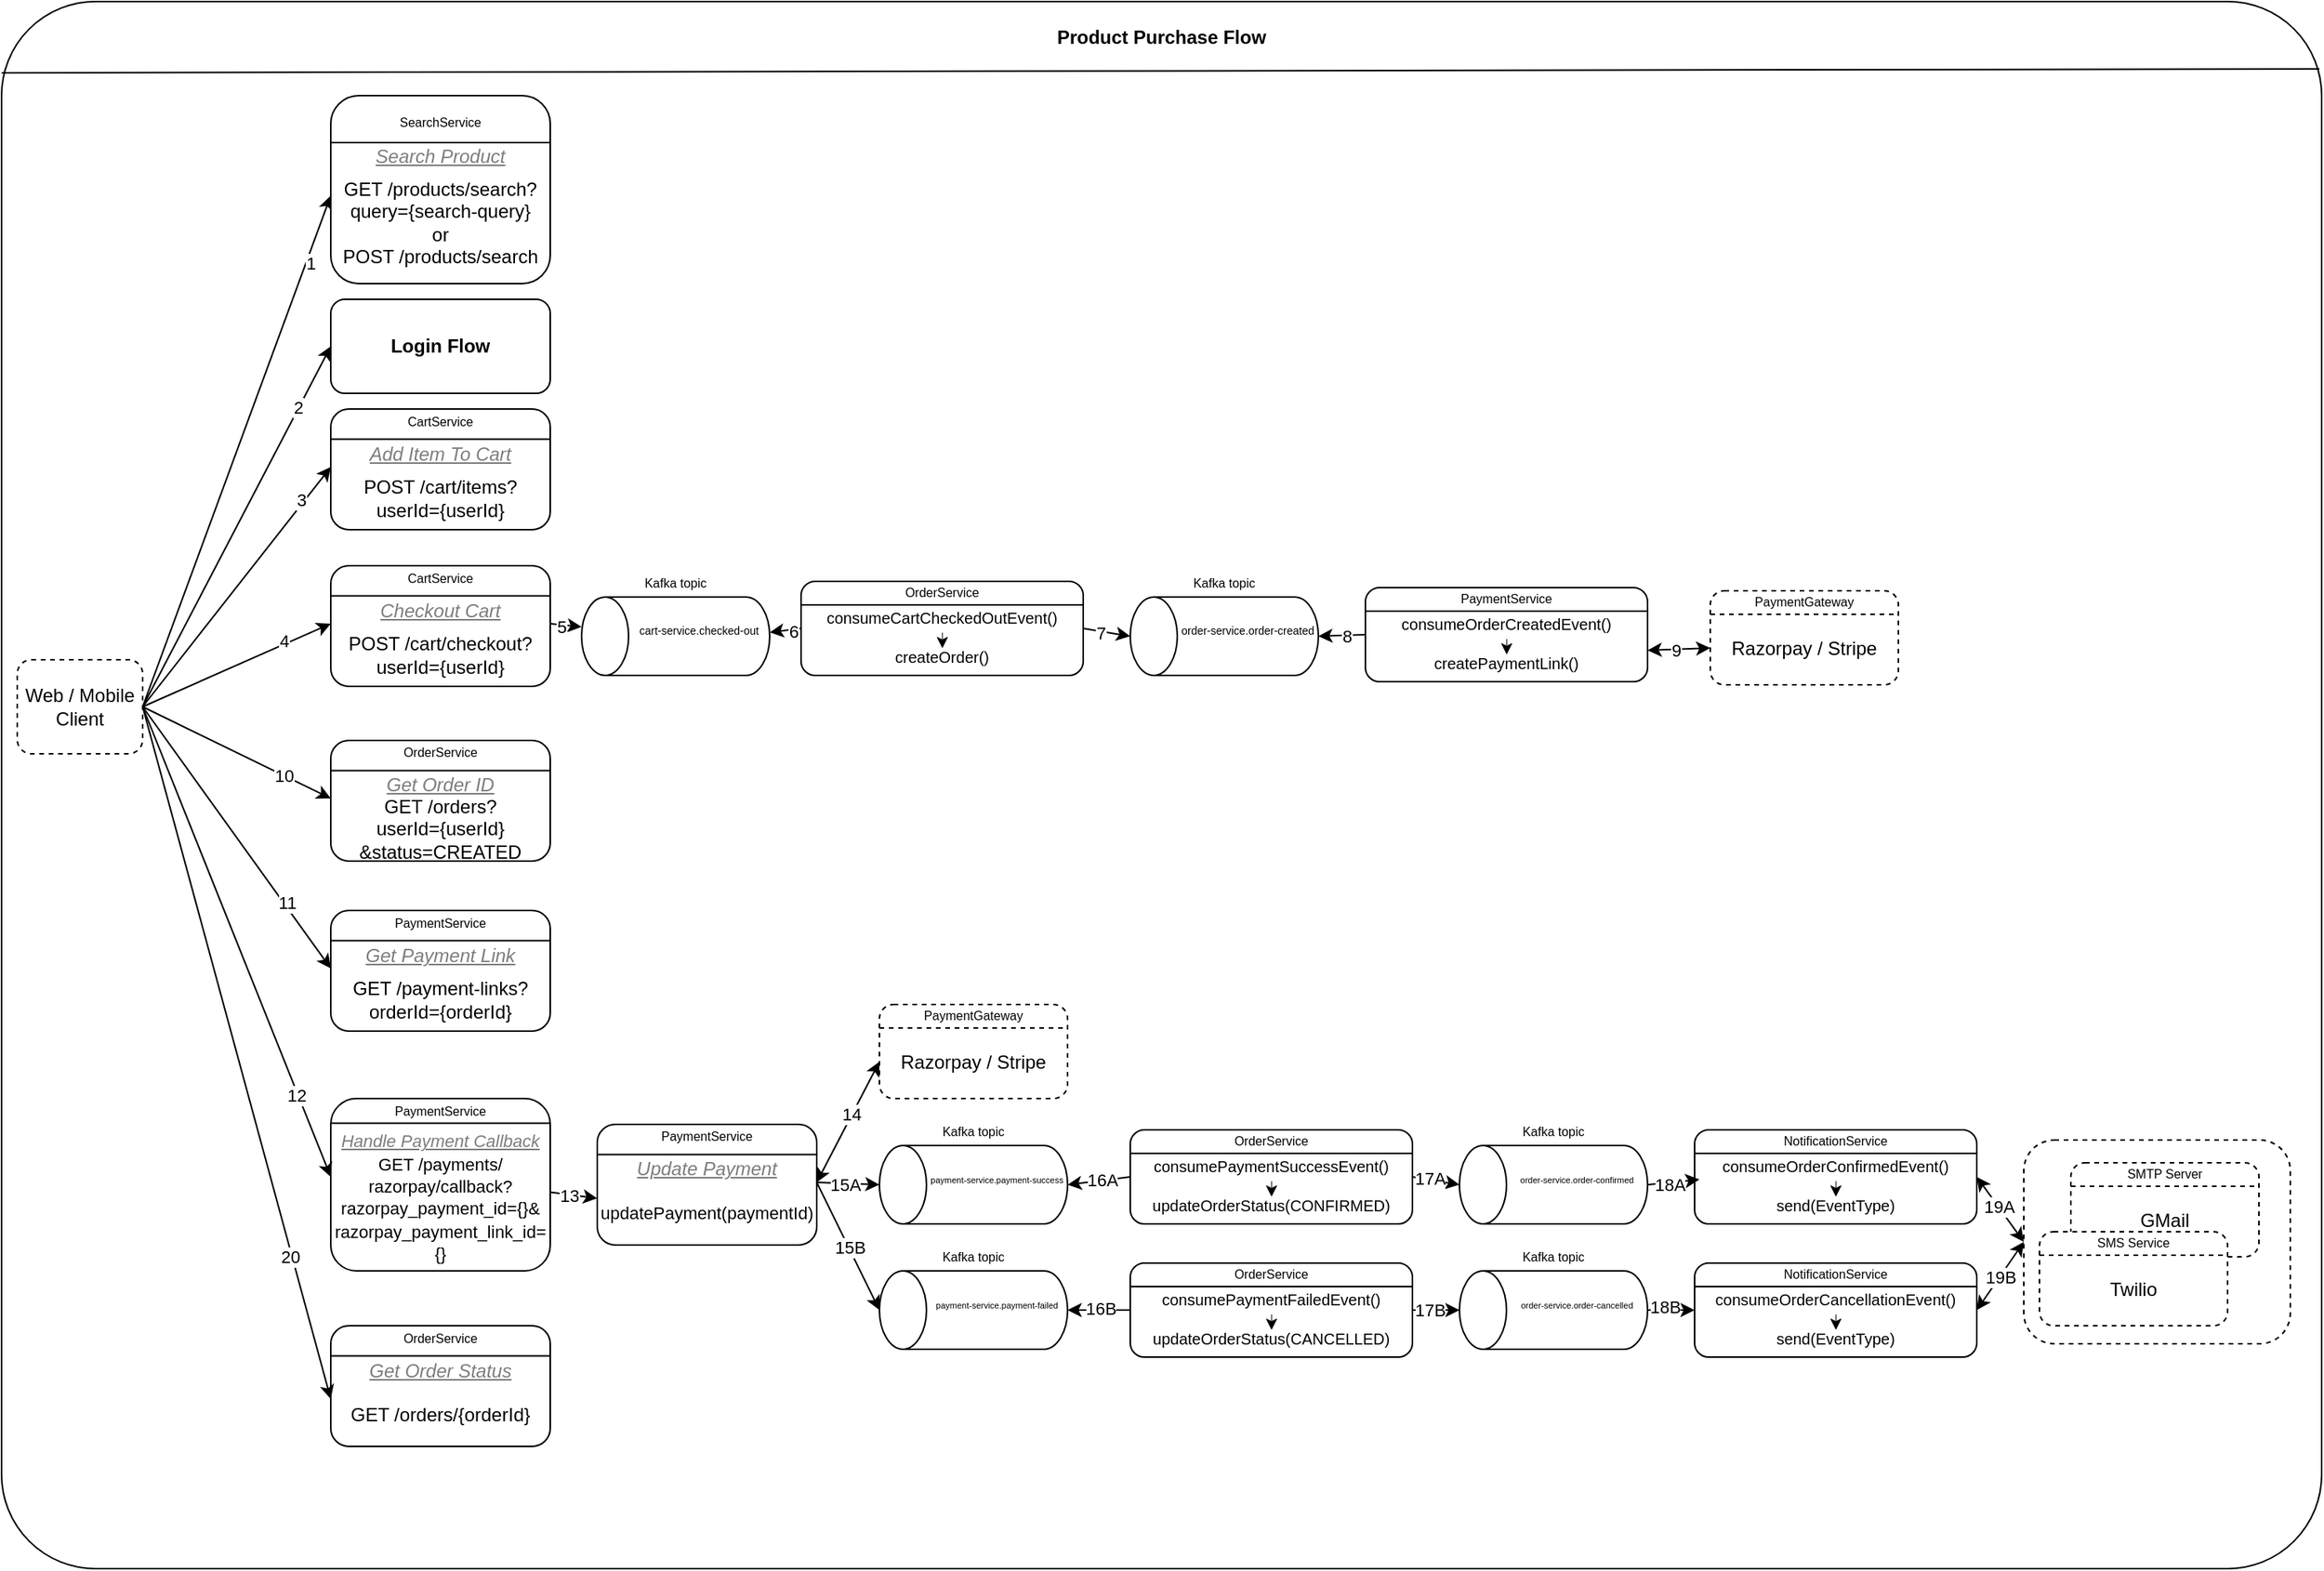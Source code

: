 <mxfile version="26.0.9">
  <diagram name="Page-1" id="LeogPjHDwshi4Pkynk18">
    <mxGraphModel dx="662" dy="423" grid="1" gridSize="10" guides="1" tooltips="1" connect="1" arrows="1" fold="1" page="1" pageScale="1" pageWidth="900" pageHeight="550" math="0" shadow="0" adaptiveColors="none">
      <root>
        <mxCell id="0" />
        <mxCell id="1" parent="0" />
        <mxCell id="9fICdvMbR_PQ-dEadTny-182" value="" style="group;movable=0;resizable=0;rotatable=0;deletable=0;editable=0;locked=1;connectable=0;" parent="1" vertex="1" connectable="0">
          <mxGeometry x="40" y="40" width="1480" height="1000" as="geometry" />
        </mxCell>
        <mxCell id="9fICdvMbR_PQ-dEadTny-3" value="" style="rounded=1;whiteSpace=wrap;html=1;container=0;arcSize=6;movable=1;resizable=1;rotatable=1;deletable=1;editable=1;locked=0;connectable=1;" parent="9fICdvMbR_PQ-dEadTny-182" vertex="1">
          <mxGeometry width="1480.0" height="1000" as="geometry" />
        </mxCell>
        <mxCell id="9fICdvMbR_PQ-dEadTny-4" value="" style="endArrow=none;html=1;rounded=0;exitX=0;exitY=0.25;exitDx=0;exitDy=0;entryX=0.999;entryY=0.043;entryDx=0;entryDy=0;entryPerimeter=0;" parent="9fICdvMbR_PQ-dEadTny-182" target="9fICdvMbR_PQ-dEadTny-3" edge="1">
          <mxGeometry width="50" height="50" relative="1" as="geometry">
            <mxPoint y="45.455" as="sourcePoint" />
            <mxPoint x="822.222" y="45.455" as="targetPoint" />
          </mxGeometry>
        </mxCell>
        <mxCell id="9fICdvMbR_PQ-dEadTny-5" value="&lt;b&gt;&lt;font style=&quot;font-size: 12px;&quot;&gt;Product Purchase Flow&lt;/font&gt;&lt;/b&gt;" style="text;html=1;align=center;verticalAlign=middle;whiteSpace=wrap;rounded=0;fontSize=8;container=0;" parent="9fICdvMbR_PQ-dEadTny-182" vertex="1">
          <mxGeometry y="5.682" width="1480.0" height="34.091" as="geometry" />
        </mxCell>
        <mxCell id="9fICdvMbR_PQ-dEadTny-11" value="Web / Mobile Client" style="rounded=1;whiteSpace=wrap;html=1;dashed=1;container=0;" parent="1" vertex="1">
          <mxGeometry x="50" y="460" width="80" height="60" as="geometry" />
        </mxCell>
        <mxCell id="9fICdvMbR_PQ-dEadTny-41" value="" style="endArrow=classic;html=1;rounded=0;exitX=1;exitY=0.5;exitDx=0;exitDy=0;entryX=0;entryY=0.25;entryDx=0;entryDy=0;" parent="1" source="9fICdvMbR_PQ-dEadTny-11" target="F0eAt9E_PcnFtQLU6JHx-11" edge="1">
          <mxGeometry width="50" height="50" relative="1" as="geometry">
            <mxPoint x="120" y="304" as="sourcePoint" />
            <mxPoint x="250" y="130" as="targetPoint" />
          </mxGeometry>
        </mxCell>
        <mxCell id="F0eAt9E_PcnFtQLU6JHx-17" value="1" style="edgeLabel;html=1;align=center;verticalAlign=middle;resizable=0;points=[];" parent="9fICdvMbR_PQ-dEadTny-41" vertex="1" connectable="0">
          <mxGeometry x="0.743" y="-2" relative="1" as="geometry">
            <mxPoint as="offset" />
          </mxGeometry>
        </mxCell>
        <mxCell id="9fICdvMbR_PQ-dEadTny-44" value="" style="endArrow=classic;startArrow=classic;html=1;rounded=0;exitX=1;exitY=0;exitDx=0;exitDy=0;entryX=0;entryY=0.5;entryDx=0;entryDy=0;" parent="1" source="9fICdvMbR_PQ-dEadTny-87" target="9fICdvMbR_PQ-dEadTny-95" edge="1">
          <mxGeometry width="50" height="50" relative="1" as="geometry">
            <mxPoint x="1090" y="439.5" as="sourcePoint" />
            <mxPoint x="1130" y="419.0" as="targetPoint" />
          </mxGeometry>
        </mxCell>
        <mxCell id="9fICdvMbR_PQ-dEadTny-216" value="9" style="edgeLabel;html=1;align=center;verticalAlign=middle;resizable=0;points=[];" parent="9fICdvMbR_PQ-dEadTny-44" vertex="1" connectable="0">
          <mxGeometry x="-0.118" relative="1" as="geometry">
            <mxPoint as="offset" />
          </mxGeometry>
        </mxCell>
        <mxCell id="9fICdvMbR_PQ-dEadTny-51" value="" style="rounded=1;whiteSpace=wrap;html=1;container=0;" parent="1" vertex="1">
          <mxGeometry x="250" y="300" width="140" height="77" as="geometry" />
        </mxCell>
        <mxCell id="9fICdvMbR_PQ-dEadTny-52" value="" style="endArrow=none;html=1;rounded=0;exitX=0;exitY=0.25;exitDx=0;exitDy=0;entryX=1;entryY=0.25;entryDx=0;entryDy=0;" parent="1" source="9fICdvMbR_PQ-dEadTny-51" target="9fICdvMbR_PQ-dEadTny-51" edge="1">
          <mxGeometry width="50" height="50" relative="1" as="geometry">
            <mxPoint x="260.0" y="319.78" as="sourcePoint" />
            <mxPoint x="310.24" y="280" as="targetPoint" />
          </mxGeometry>
        </mxCell>
        <mxCell id="9fICdvMbR_PQ-dEadTny-53" value="CartService" style="text;html=1;align=center;verticalAlign=middle;whiteSpace=wrap;rounded=0;fontSize=8;container=0;" parent="1" vertex="1">
          <mxGeometry x="250" y="301" width="140" height="13" as="geometry" />
        </mxCell>
        <mxCell id="9fICdvMbR_PQ-dEadTny-54" value="POST /cart/items?userId={userId}" style="text;html=1;align=center;verticalAlign=middle;whiteSpace=wrap;rounded=0;container=0;" parent="1" vertex="1">
          <mxGeometry x="250" y="337" width="140" height="39" as="geometry" />
        </mxCell>
        <mxCell id="9fICdvMbR_PQ-dEadTny-55" value="&lt;i&gt;&lt;u&gt;Add Item To Cart&lt;/u&gt;&lt;/i&gt;" style="text;html=1;align=center;verticalAlign=middle;whiteSpace=wrap;rounded=0;fillColor=none;gradientColor=none;dashed=1;fontColor=#7D7D7D;container=0;" parent="1" vertex="1">
          <mxGeometry x="250" y="320" width="140" height="17" as="geometry" />
        </mxCell>
        <mxCell id="9fICdvMbR_PQ-dEadTny-63" value="" style="rounded=1;whiteSpace=wrap;html=1;container=0;" parent="1" vertex="1">
          <mxGeometry x="250" y="400" width="140" height="77" as="geometry" />
        </mxCell>
        <mxCell id="9fICdvMbR_PQ-dEadTny-64" value="" style="endArrow=none;html=1;rounded=0;exitX=0;exitY=0.25;exitDx=0;exitDy=0;entryX=1;entryY=0.25;entryDx=0;entryDy=0;" parent="1" source="9fICdvMbR_PQ-dEadTny-63" target="9fICdvMbR_PQ-dEadTny-63" edge="1">
          <mxGeometry width="50" height="50" relative="1" as="geometry">
            <mxPoint x="260.0" y="419.78" as="sourcePoint" />
            <mxPoint x="310.24" y="380" as="targetPoint" />
          </mxGeometry>
        </mxCell>
        <mxCell id="9fICdvMbR_PQ-dEadTny-65" value="CartService" style="text;html=1;align=center;verticalAlign=middle;whiteSpace=wrap;rounded=0;fontSize=8;container=0;" parent="1" vertex="1">
          <mxGeometry x="250" y="401" width="140" height="13" as="geometry" />
        </mxCell>
        <mxCell id="9fICdvMbR_PQ-dEadTny-66" value="POST /cart/checkout?userId={userId}" style="text;html=1;align=center;verticalAlign=middle;whiteSpace=wrap;rounded=0;container=0;" parent="1" vertex="1">
          <mxGeometry x="250" y="437" width="140" height="39" as="geometry" />
        </mxCell>
        <mxCell id="9fICdvMbR_PQ-dEadTny-67" value="&lt;i&gt;&lt;u&gt;Checkout Cart&lt;/u&gt;&lt;/i&gt;" style="text;html=1;align=center;verticalAlign=middle;whiteSpace=wrap;rounded=0;fillColor=none;gradientColor=none;dashed=1;fontColor=#7D7D7D;container=0;" parent="1" vertex="1">
          <mxGeometry x="250" y="420" width="140" height="17" as="geometry" />
        </mxCell>
        <mxCell id="9fICdvMbR_PQ-dEadTny-68" value="" style="group" parent="1" vertex="1" connectable="0">
          <mxGeometry x="410.0" y="400" width="120" height="70" as="geometry" />
        </mxCell>
        <mxCell id="9fICdvMbR_PQ-dEadTny-69" value="" style="shape=cylinder3;whiteSpace=wrap;html=1;boundedLbl=1;backgroundOutline=1;size=15;direction=north;" parent="9fICdvMbR_PQ-dEadTny-68" vertex="1">
          <mxGeometry y="20" width="120" height="50" as="geometry" />
        </mxCell>
        <mxCell id="9fICdvMbR_PQ-dEadTny-70" value="&lt;font style=&quot;font-size: 8px;&quot;&gt;Kafka topic&lt;/font&gt;" style="text;html=1;align=center;verticalAlign=middle;whiteSpace=wrap;rounded=0;" parent="9fICdvMbR_PQ-dEadTny-68" vertex="1">
          <mxGeometry width="120" height="20" as="geometry" />
        </mxCell>
        <mxCell id="9fICdvMbR_PQ-dEadTny-71" value="&lt;font style=&quot;font-size: 7px;&quot;&gt;cart-service.checked-out&lt;/font&gt;" style="text;html=1;align=center;verticalAlign=middle;whiteSpace=wrap;rounded=0;" parent="9fICdvMbR_PQ-dEadTny-68" vertex="1">
          <mxGeometry x="30" y="35" width="90" height="10" as="geometry" />
        </mxCell>
        <mxCell id="9fICdvMbR_PQ-dEadTny-72" value="" style="rounded=1;whiteSpace=wrap;html=1;container=0;" parent="1" vertex="1">
          <mxGeometry x="550" y="410" width="180" height="60" as="geometry" />
        </mxCell>
        <mxCell id="9fICdvMbR_PQ-dEadTny-73" value="" style="endArrow=none;html=1;rounded=0;exitX=0;exitY=0.25;exitDx=0;exitDy=0;entryX=1;entryY=0.25;entryDx=0;entryDy=0;" parent="1" source="9fICdvMbR_PQ-dEadTny-72" target="9fICdvMbR_PQ-dEadTny-72" edge="1">
          <mxGeometry width="50" height="50" relative="1" as="geometry">
            <mxPoint x="565.0" y="429.78" as="sourcePoint" />
            <mxPoint x="640.36" y="390" as="targetPoint" />
          </mxGeometry>
        </mxCell>
        <mxCell id="9fICdvMbR_PQ-dEadTny-74" value="OrderService" style="text;html=1;align=center;verticalAlign=middle;whiteSpace=wrap;rounded=0;fontSize=8;container=0;" parent="1" vertex="1">
          <mxGeometry x="550" y="410" width="180" height="13" as="geometry" />
        </mxCell>
        <mxCell id="9fICdvMbR_PQ-dEadTny-75" value="consumeCartCheckedOutEvent()" style="text;html=1;align=center;verticalAlign=middle;whiteSpace=wrap;rounded=0;container=0;fontSize=10;" parent="1" vertex="1">
          <mxGeometry x="550" y="425" width="180" height="15" as="geometry" />
        </mxCell>
        <mxCell id="9fICdvMbR_PQ-dEadTny-76" style="edgeStyle=orthogonalEdgeStyle;orthogonalLoop=1;jettySize=auto;html=1;exitX=0.5;exitY=1;exitDx=0;exitDy=0;rounded=1;curved=0;strokeWidth=0.5;shadow=0;flowAnimation=0;" parent="1" edge="1">
          <mxGeometry relative="1" as="geometry">
            <mxPoint x="639.89" y="442.5" as="sourcePoint" />
            <mxPoint x="639.89" y="452.5" as="targetPoint" />
          </mxGeometry>
        </mxCell>
        <mxCell id="9fICdvMbR_PQ-dEadTny-77" value="createOrder()" style="text;html=1;align=center;verticalAlign=middle;whiteSpace=wrap;rounded=0;container=0;fontSize=10;" parent="1" vertex="1">
          <mxGeometry x="550" y="450" width="180" height="15" as="geometry" />
        </mxCell>
        <mxCell id="9fICdvMbR_PQ-dEadTny-78" value="" style="group" parent="1" vertex="1" connectable="0">
          <mxGeometry x="760.0" y="400" width="120" height="70" as="geometry" />
        </mxCell>
        <mxCell id="9fICdvMbR_PQ-dEadTny-79" value="" style="shape=cylinder3;whiteSpace=wrap;html=1;boundedLbl=1;backgroundOutline=1;size=15;direction=north;" parent="9fICdvMbR_PQ-dEadTny-78" vertex="1">
          <mxGeometry y="20" width="120" height="50" as="geometry" />
        </mxCell>
        <mxCell id="9fICdvMbR_PQ-dEadTny-80" value="&lt;font style=&quot;font-size: 8px;&quot;&gt;Kafka topic&lt;/font&gt;" style="text;html=1;align=center;verticalAlign=middle;whiteSpace=wrap;rounded=0;" parent="9fICdvMbR_PQ-dEadTny-78" vertex="1">
          <mxGeometry width="120" height="20" as="geometry" />
        </mxCell>
        <mxCell id="9fICdvMbR_PQ-dEadTny-81" value="&lt;font style=&quot;font-size: 7px;&quot;&gt;order-service.order-created&lt;/font&gt;" style="text;html=1;align=center;verticalAlign=middle;whiteSpace=wrap;rounded=0;" parent="9fICdvMbR_PQ-dEadTny-78" vertex="1">
          <mxGeometry x="30" y="35" width="90" height="10" as="geometry" />
        </mxCell>
        <mxCell id="9fICdvMbR_PQ-dEadTny-82" value="" style="rounded=1;whiteSpace=wrap;html=1;container=0;" parent="1" vertex="1">
          <mxGeometry x="910" y="414" width="180" height="60" as="geometry" />
        </mxCell>
        <mxCell id="9fICdvMbR_PQ-dEadTny-83" value="" style="endArrow=none;html=1;rounded=0;exitX=0;exitY=0.25;exitDx=0;exitDy=0;entryX=1;entryY=0.25;entryDx=0;entryDy=0;" parent="1" source="9fICdvMbR_PQ-dEadTny-82" target="9fICdvMbR_PQ-dEadTny-82" edge="1">
          <mxGeometry width="50" height="50" relative="1" as="geometry">
            <mxPoint x="925.0" y="433.78" as="sourcePoint" />
            <mxPoint x="1000.36" y="394" as="targetPoint" />
          </mxGeometry>
        </mxCell>
        <mxCell id="9fICdvMbR_PQ-dEadTny-84" value="PaymentService" style="text;html=1;align=center;verticalAlign=middle;whiteSpace=wrap;rounded=0;fontSize=8;container=0;" parent="1" vertex="1">
          <mxGeometry x="910" y="414" width="180" height="13" as="geometry" />
        </mxCell>
        <mxCell id="9fICdvMbR_PQ-dEadTny-85" value="consumeOrderCreatedEvent()" style="text;html=1;align=center;verticalAlign=middle;whiteSpace=wrap;rounded=0;container=0;fontSize=10;" parent="1" vertex="1">
          <mxGeometry x="910" y="429" width="180" height="15" as="geometry" />
        </mxCell>
        <mxCell id="9fICdvMbR_PQ-dEadTny-86" style="edgeStyle=orthogonalEdgeStyle;orthogonalLoop=1;jettySize=auto;html=1;exitX=0.5;exitY=1;exitDx=0;exitDy=0;rounded=1;curved=0;strokeWidth=0.5;shadow=0;flowAnimation=0;" parent="1" edge="1">
          <mxGeometry relative="1" as="geometry">
            <mxPoint x="999.89" y="446.5" as="sourcePoint" />
            <mxPoint x="999.89" y="456.5" as="targetPoint" />
          </mxGeometry>
        </mxCell>
        <mxCell id="9fICdvMbR_PQ-dEadTny-87" value="createPaymentLink()" style="text;html=1;align=center;verticalAlign=middle;whiteSpace=wrap;rounded=0;container=0;fontSize=10;" parent="1" vertex="1">
          <mxGeometry x="910" y="454" width="180" height="15" as="geometry" />
        </mxCell>
        <mxCell id="9fICdvMbR_PQ-dEadTny-92" value="" style="rounded=1;whiteSpace=wrap;html=1;dashed=1;container=0;" parent="1" vertex="1">
          <mxGeometry x="1130" y="416" width="120" height="60" as="geometry" />
        </mxCell>
        <mxCell id="9fICdvMbR_PQ-dEadTny-93" value="" style="endArrow=none;html=1;rounded=0;exitX=0;exitY=0.25;exitDx=0;exitDy=0;entryX=1;entryY=0.25;entryDx=0;entryDy=0;dashed=1;" parent="1" source="9fICdvMbR_PQ-dEadTny-92" target="9fICdvMbR_PQ-dEadTny-92" edge="1">
          <mxGeometry width="50" height="50" relative="1" as="geometry">
            <mxPoint x="1140" y="435.78" as="sourcePoint" />
            <mxPoint x="1190.24" y="396" as="targetPoint" />
          </mxGeometry>
        </mxCell>
        <mxCell id="9fICdvMbR_PQ-dEadTny-94" value="PaymentGateway" style="text;html=1;align=center;verticalAlign=middle;whiteSpace=wrap;rounded=0;fontSize=8;container=0;" parent="1" vertex="1">
          <mxGeometry x="1130" y="416" width="120" height="13" as="geometry" />
        </mxCell>
        <mxCell id="9fICdvMbR_PQ-dEadTny-95" value="Razorpay / Stripe" style="text;html=1;align=center;verticalAlign=middle;whiteSpace=wrap;rounded=0;container=0;" parent="1" vertex="1">
          <mxGeometry x="1130" y="429" width="120" height="47" as="geometry" />
        </mxCell>
        <mxCell id="9fICdvMbR_PQ-dEadTny-100" value="" style="rounded=1;whiteSpace=wrap;html=1;container=0;" parent="1" vertex="1">
          <mxGeometry x="250" y="511.5" width="140" height="77" as="geometry" />
        </mxCell>
        <mxCell id="9fICdvMbR_PQ-dEadTny-101" value="" style="endArrow=none;html=1;rounded=0;exitX=0;exitY=0.25;exitDx=0;exitDy=0;entryX=1;entryY=0.25;entryDx=0;entryDy=0;" parent="1" source="9fICdvMbR_PQ-dEadTny-100" target="9fICdvMbR_PQ-dEadTny-100" edge="1">
          <mxGeometry width="50" height="50" relative="1" as="geometry">
            <mxPoint x="260.0" y="531.28" as="sourcePoint" />
            <mxPoint x="310.24" y="491.5" as="targetPoint" />
          </mxGeometry>
        </mxCell>
        <mxCell id="9fICdvMbR_PQ-dEadTny-102" value="OrderService" style="text;html=1;align=center;verticalAlign=middle;whiteSpace=wrap;rounded=0;fontSize=8;container=0;" parent="1" vertex="1">
          <mxGeometry x="250" y="512.5" width="140" height="13" as="geometry" />
        </mxCell>
        <mxCell id="9fICdvMbR_PQ-dEadTny-103" value="&lt;font&gt;GET /orders?&lt;/font&gt;&lt;div&gt;&lt;font&gt;userId={userId}&lt;/font&gt;&lt;/div&gt;&lt;div&gt;&lt;font&gt;&amp;amp;status=CREATED&lt;/font&gt;&lt;/div&gt;" style="text;html=1;align=center;verticalAlign=middle;whiteSpace=wrap;rounded=0;container=0;" parent="1" vertex="1">
          <mxGeometry x="250" y="548.5" width="140" height="39" as="geometry" />
        </mxCell>
        <mxCell id="9fICdvMbR_PQ-dEadTny-104" value="&lt;i&gt;&lt;u&gt;Get Order ID&lt;/u&gt;&lt;/i&gt;" style="text;html=1;align=center;verticalAlign=middle;whiteSpace=wrap;rounded=0;fillColor=none;gradientColor=none;dashed=1;fontColor=#7D7D7D;container=0;" parent="1" vertex="1">
          <mxGeometry x="250" y="531.5" width="140" height="17" as="geometry" />
        </mxCell>
        <mxCell id="9fICdvMbR_PQ-dEadTny-105" value="" style="rounded=1;whiteSpace=wrap;html=1;container=0;" parent="1" vertex="1">
          <mxGeometry x="250" y="620" width="140" height="77" as="geometry" />
        </mxCell>
        <mxCell id="9fICdvMbR_PQ-dEadTny-106" value="" style="endArrow=none;html=1;rounded=0;exitX=0;exitY=0.25;exitDx=0;exitDy=0;entryX=1;entryY=0.25;entryDx=0;entryDy=0;" parent="1" source="9fICdvMbR_PQ-dEadTny-105" target="9fICdvMbR_PQ-dEadTny-105" edge="1">
          <mxGeometry width="50" height="50" relative="1" as="geometry">
            <mxPoint x="260.0" y="639.78" as="sourcePoint" />
            <mxPoint x="310.24" y="600" as="targetPoint" />
          </mxGeometry>
        </mxCell>
        <mxCell id="9fICdvMbR_PQ-dEadTny-107" value="PaymentService" style="text;html=1;align=center;verticalAlign=middle;whiteSpace=wrap;rounded=0;fontSize=8;container=0;" parent="1" vertex="1">
          <mxGeometry x="250" y="621" width="140" height="13" as="geometry" />
        </mxCell>
        <mxCell id="9fICdvMbR_PQ-dEadTny-108" value="&lt;font&gt;GET /payment-links?&lt;/font&gt;&lt;div&gt;&lt;font&gt;orderId={orderId}&lt;/font&gt;&lt;/div&gt;" style="text;html=1;align=center;verticalAlign=middle;whiteSpace=wrap;rounded=0;container=0;" parent="1" vertex="1">
          <mxGeometry x="250" y="657" width="140" height="39" as="geometry" />
        </mxCell>
        <mxCell id="9fICdvMbR_PQ-dEadTny-109" value="&lt;i&gt;&lt;u&gt;Get Payment Link&lt;/u&gt;&lt;/i&gt;" style="text;html=1;align=center;verticalAlign=middle;whiteSpace=wrap;rounded=0;fillColor=none;gradientColor=none;dashed=1;fontColor=#7D7D7D;container=0;" parent="1" vertex="1">
          <mxGeometry x="250" y="640" width="140" height="17" as="geometry" />
        </mxCell>
        <mxCell id="9fICdvMbR_PQ-dEadTny-116" value="" style="group" parent="1" vertex="1" connectable="0">
          <mxGeometry x="250" y="740" width="140" height="110" as="geometry" />
        </mxCell>
        <mxCell id="9fICdvMbR_PQ-dEadTny-110" value="" style="rounded=1;whiteSpace=wrap;html=1;container=0;" parent="9fICdvMbR_PQ-dEadTny-116" vertex="1">
          <mxGeometry width="140.0" height="110" as="geometry" />
        </mxCell>
        <mxCell id="9fICdvMbR_PQ-dEadTny-111" value="" style="endArrow=none;html=1;rounded=0;exitX=0;exitY=0.25;exitDx=0;exitDy=0;entryX=1;entryY=0.25;entryDx=0;entryDy=0;" parent="9fICdvMbR_PQ-dEadTny-116" edge="1">
          <mxGeometry width="50" height="50" relative="1" as="geometry">
            <mxPoint y="15.714" as="sourcePoint" />
            <mxPoint x="140" y="15.714" as="targetPoint" />
          </mxGeometry>
        </mxCell>
        <mxCell id="9fICdvMbR_PQ-dEadTny-112" value="PaymentService" style="text;html=1;align=center;verticalAlign=middle;whiteSpace=wrap;rounded=0;fontSize=8;container=0;" parent="9fICdvMbR_PQ-dEadTny-116" vertex="1">
          <mxGeometry y="2.786" width="140.0" height="10.214" as="geometry" />
        </mxCell>
        <mxCell id="9fICdvMbR_PQ-dEadTny-114" value="&lt;i&gt;&lt;u&gt;&lt;font style=&quot;font-size: 11px;&quot;&gt;Handle Payment Callback&lt;/font&gt;&lt;/u&gt;&lt;/i&gt;" style="text;html=1;align=center;verticalAlign=middle;whiteSpace=wrap;rounded=0;fillColor=none;gradientColor=none;dashed=1;fontColor=#7D7D7D;container=0;" parent="9fICdvMbR_PQ-dEadTny-116" vertex="1">
          <mxGeometry y="20.004" width="140.0" height="13.357" as="geometry" />
        </mxCell>
        <mxCell id="9fICdvMbR_PQ-dEadTny-113" value="&lt;font style=&quot;font-size: 11px;&quot;&gt;GET /payments/&lt;/font&gt;&lt;div&gt;&lt;font style=&quot;font-size: 11px;&quot;&gt;razorpay/callback?&lt;/font&gt;&lt;div&gt;&lt;font style=&quot;font-size: 11px;&quot;&gt;razorpay_payment_id={}&amp;amp;&lt;/font&gt;&lt;/div&gt;&lt;div&gt;&lt;font style=&quot;font-size: 11px;&quot;&gt;razorpay_payment_link_id={}&lt;/font&gt;&lt;/div&gt;&lt;/div&gt;" style="text;html=1;align=center;verticalAlign=middle;whiteSpace=wrap;rounded=0;container=0;" parent="9fICdvMbR_PQ-dEadTny-116" vertex="1">
          <mxGeometry y="50" width="140" height="39" as="geometry" />
        </mxCell>
        <mxCell id="9fICdvMbR_PQ-dEadTny-117" value="" style="rounded=1;whiteSpace=wrap;html=1;container=0;" parent="1" vertex="1">
          <mxGeometry x="420" y="756.5" width="140" height="77" as="geometry" />
        </mxCell>
        <mxCell id="9fICdvMbR_PQ-dEadTny-118" value="" style="endArrow=none;html=1;rounded=0;exitX=0;exitY=0.25;exitDx=0;exitDy=0;entryX=1;entryY=0.25;entryDx=0;entryDy=0;" parent="1" source="9fICdvMbR_PQ-dEadTny-117" target="9fICdvMbR_PQ-dEadTny-117" edge="1">
          <mxGeometry width="50" height="50" relative="1" as="geometry">
            <mxPoint x="430.0" y="776.28" as="sourcePoint" />
            <mxPoint x="480.24" y="736.5" as="targetPoint" />
          </mxGeometry>
        </mxCell>
        <mxCell id="9fICdvMbR_PQ-dEadTny-119" value="PaymentService" style="text;html=1;align=center;verticalAlign=middle;whiteSpace=wrap;rounded=0;fontSize=8;container=0;" parent="1" vertex="1">
          <mxGeometry x="420" y="757.5" width="140" height="13" as="geometry" />
        </mxCell>
        <mxCell id="9fICdvMbR_PQ-dEadTny-120" value="&lt;font style=&quot;font-size: 11px;&quot;&gt;updatePayment(paymentId)&lt;/font&gt;" style="text;html=1;align=center;verticalAlign=middle;whiteSpace=wrap;rounded=0;container=0;" parent="1" vertex="1">
          <mxGeometry x="420" y="793.5" width="140" height="39" as="geometry" />
        </mxCell>
        <mxCell id="9fICdvMbR_PQ-dEadTny-121" value="&lt;i&gt;&lt;u&gt;Update Payment&lt;/u&gt;&lt;/i&gt;" style="text;html=1;align=center;verticalAlign=middle;whiteSpace=wrap;rounded=0;fillColor=none;gradientColor=none;dashed=1;fontColor=#7D7D7D;container=0;" parent="1" vertex="1">
          <mxGeometry x="420" y="776.5" width="140" height="17" as="geometry" />
        </mxCell>
        <mxCell id="9fICdvMbR_PQ-dEadTny-122" value="" style="rounded=1;whiteSpace=wrap;html=1;dashed=1;container=0;" parent="1" vertex="1">
          <mxGeometry x="600" y="680" width="120" height="60" as="geometry" />
        </mxCell>
        <mxCell id="9fICdvMbR_PQ-dEadTny-123" value="" style="endArrow=none;html=1;rounded=0;exitX=0;exitY=0.25;exitDx=0;exitDy=0;entryX=1;entryY=0.25;entryDx=0;entryDy=0;dashed=1;" parent="1" source="9fICdvMbR_PQ-dEadTny-122" target="9fICdvMbR_PQ-dEadTny-122" edge="1">
          <mxGeometry width="50" height="50" relative="1" as="geometry">
            <mxPoint x="610" y="699.78" as="sourcePoint" />
            <mxPoint x="660.24" y="660" as="targetPoint" />
          </mxGeometry>
        </mxCell>
        <mxCell id="9fICdvMbR_PQ-dEadTny-124" value="PaymentGateway" style="text;html=1;align=center;verticalAlign=middle;whiteSpace=wrap;rounded=0;fontSize=8;container=0;" parent="1" vertex="1">
          <mxGeometry x="600" y="680" width="120" height="13" as="geometry" />
        </mxCell>
        <mxCell id="9fICdvMbR_PQ-dEadTny-125" value="Razorpay / Stripe" style="text;html=1;align=center;verticalAlign=middle;whiteSpace=wrap;rounded=0;container=0;" parent="1" vertex="1">
          <mxGeometry x="600" y="693" width="120" height="47" as="geometry" />
        </mxCell>
        <mxCell id="9fICdvMbR_PQ-dEadTny-130" value="" style="group" parent="1" vertex="1" connectable="0">
          <mxGeometry x="600.0" y="750" width="120" height="70" as="geometry" />
        </mxCell>
        <mxCell id="9fICdvMbR_PQ-dEadTny-131" value="" style="shape=cylinder3;whiteSpace=wrap;html=1;boundedLbl=1;backgroundOutline=1;size=15;direction=north;" parent="9fICdvMbR_PQ-dEadTny-130" vertex="1">
          <mxGeometry y="20" width="120" height="50" as="geometry" />
        </mxCell>
        <mxCell id="9fICdvMbR_PQ-dEadTny-132" value="&lt;font style=&quot;font-size: 8px;&quot;&gt;Kafka topic&lt;/font&gt;" style="text;html=1;align=center;verticalAlign=middle;whiteSpace=wrap;rounded=0;" parent="9fICdvMbR_PQ-dEadTny-130" vertex="1">
          <mxGeometry width="120" height="20" as="geometry" />
        </mxCell>
        <mxCell id="9fICdvMbR_PQ-dEadTny-133" value="&lt;font style=&quot;font-size: 5.5px;&quot;&gt;payment-service.payment-success&lt;/font&gt;" style="text;html=1;align=center;verticalAlign=middle;whiteSpace=wrap;rounded=0;" parent="9fICdvMbR_PQ-dEadTny-130" vertex="1">
          <mxGeometry x="30" y="35" width="90" height="10" as="geometry" />
        </mxCell>
        <mxCell id="9fICdvMbR_PQ-dEadTny-134" value="" style="group" parent="1" vertex="1" connectable="0">
          <mxGeometry x="600.0" y="830" width="120" height="70" as="geometry" />
        </mxCell>
        <mxCell id="9fICdvMbR_PQ-dEadTny-135" value="" style="shape=cylinder3;whiteSpace=wrap;html=1;boundedLbl=1;backgroundOutline=1;size=15;direction=north;" parent="9fICdvMbR_PQ-dEadTny-134" vertex="1">
          <mxGeometry y="20" width="120" height="50" as="geometry" />
        </mxCell>
        <mxCell id="9fICdvMbR_PQ-dEadTny-136" value="&lt;font style=&quot;font-size: 8px;&quot;&gt;Kafka topic&lt;/font&gt;" style="text;html=1;align=center;verticalAlign=middle;whiteSpace=wrap;rounded=0;" parent="9fICdvMbR_PQ-dEadTny-134" vertex="1">
          <mxGeometry width="120" height="20" as="geometry" />
        </mxCell>
        <mxCell id="9fICdvMbR_PQ-dEadTny-137" value="&lt;font style=&quot;font-size: 5.5px;&quot;&gt;payment-service.payment-failed&lt;/font&gt;" style="text;html=1;align=center;verticalAlign=middle;whiteSpace=wrap;rounded=0;" parent="9fICdvMbR_PQ-dEadTny-134" vertex="1">
          <mxGeometry x="30" y="35" width="90" height="10" as="geometry" />
        </mxCell>
        <mxCell id="9fICdvMbR_PQ-dEadTny-138" value="" style="rounded=1;whiteSpace=wrap;html=1;container=0;" parent="1" vertex="1">
          <mxGeometry x="760" y="760" width="180" height="60" as="geometry" />
        </mxCell>
        <mxCell id="9fICdvMbR_PQ-dEadTny-139" value="" style="endArrow=none;html=1;rounded=0;exitX=0;exitY=0.25;exitDx=0;exitDy=0;entryX=1;entryY=0.25;entryDx=0;entryDy=0;" parent="1" source="9fICdvMbR_PQ-dEadTny-138" target="9fICdvMbR_PQ-dEadTny-138" edge="1">
          <mxGeometry width="50" height="50" relative="1" as="geometry">
            <mxPoint x="775.0" y="779.78" as="sourcePoint" />
            <mxPoint x="850.36" y="740" as="targetPoint" />
          </mxGeometry>
        </mxCell>
        <mxCell id="9fICdvMbR_PQ-dEadTny-140" value="OrderService" style="text;html=1;align=center;verticalAlign=middle;whiteSpace=wrap;rounded=0;fontSize=8;container=0;" parent="1" vertex="1">
          <mxGeometry x="760" y="760" width="180" height="13" as="geometry" />
        </mxCell>
        <mxCell id="9fICdvMbR_PQ-dEadTny-141" value="consumePaymentSuccessEvent()" style="text;html=1;align=center;verticalAlign=middle;whiteSpace=wrap;rounded=0;container=0;fontSize=10;" parent="1" vertex="1">
          <mxGeometry x="760" y="775" width="180" height="15" as="geometry" />
        </mxCell>
        <mxCell id="9fICdvMbR_PQ-dEadTny-142" style="edgeStyle=orthogonalEdgeStyle;orthogonalLoop=1;jettySize=auto;html=1;exitX=0.5;exitY=1;exitDx=0;exitDy=0;rounded=1;curved=0;strokeWidth=0.5;shadow=0;flowAnimation=0;" parent="1" edge="1">
          <mxGeometry relative="1" as="geometry">
            <mxPoint x="849.89" y="792.5" as="sourcePoint" />
            <mxPoint x="849.89" y="802.5" as="targetPoint" />
          </mxGeometry>
        </mxCell>
        <mxCell id="9fICdvMbR_PQ-dEadTny-143" value="updateOrderStatus(CONFIRMED)" style="text;html=1;align=center;verticalAlign=middle;whiteSpace=wrap;rounded=0;container=0;fontSize=10;" parent="1" vertex="1">
          <mxGeometry x="760" y="800" width="180" height="15" as="geometry" />
        </mxCell>
        <mxCell id="9fICdvMbR_PQ-dEadTny-144" value="" style="rounded=1;whiteSpace=wrap;html=1;container=0;" parent="1" vertex="1">
          <mxGeometry x="760" y="845" width="180" height="60" as="geometry" />
        </mxCell>
        <mxCell id="9fICdvMbR_PQ-dEadTny-145" value="" style="endArrow=none;html=1;rounded=0;exitX=0;exitY=0.25;exitDx=0;exitDy=0;entryX=1;entryY=0.25;entryDx=0;entryDy=0;" parent="1" source="9fICdvMbR_PQ-dEadTny-144" target="9fICdvMbR_PQ-dEadTny-144" edge="1">
          <mxGeometry width="50" height="50" relative="1" as="geometry">
            <mxPoint x="775.0" y="864.78" as="sourcePoint" />
            <mxPoint x="850.36" y="825" as="targetPoint" />
          </mxGeometry>
        </mxCell>
        <mxCell id="9fICdvMbR_PQ-dEadTny-146" value="OrderService" style="text;html=1;align=center;verticalAlign=middle;whiteSpace=wrap;rounded=0;fontSize=8;container=0;" parent="1" vertex="1">
          <mxGeometry x="760" y="845" width="180" height="13" as="geometry" />
        </mxCell>
        <mxCell id="9fICdvMbR_PQ-dEadTny-147" value="consumePaymentFailedEvent()" style="text;html=1;align=center;verticalAlign=middle;whiteSpace=wrap;rounded=0;container=0;fontSize=10;" parent="1" vertex="1">
          <mxGeometry x="760" y="860" width="180" height="15" as="geometry" />
        </mxCell>
        <mxCell id="9fICdvMbR_PQ-dEadTny-148" style="edgeStyle=orthogonalEdgeStyle;orthogonalLoop=1;jettySize=auto;html=1;exitX=0.5;exitY=1;exitDx=0;exitDy=0;rounded=1;curved=0;strokeWidth=0.5;shadow=0;flowAnimation=0;" parent="1" edge="1">
          <mxGeometry relative="1" as="geometry">
            <mxPoint x="849.89" y="877.5" as="sourcePoint" />
            <mxPoint x="849.89" y="887.5" as="targetPoint" />
          </mxGeometry>
        </mxCell>
        <mxCell id="9fICdvMbR_PQ-dEadTny-149" value="updateOrderStatus(CANCELLED)" style="text;html=1;align=center;verticalAlign=middle;whiteSpace=wrap;rounded=0;container=0;fontSize=10;" parent="1" vertex="1">
          <mxGeometry x="760" y="885" width="180" height="15" as="geometry" />
        </mxCell>
        <mxCell id="9fICdvMbR_PQ-dEadTny-150" value="" style="group" parent="1" vertex="1" connectable="0">
          <mxGeometry x="970.0" y="750" width="120" height="70" as="geometry" />
        </mxCell>
        <mxCell id="9fICdvMbR_PQ-dEadTny-151" value="" style="shape=cylinder3;whiteSpace=wrap;html=1;boundedLbl=1;backgroundOutline=1;size=15;direction=north;" parent="9fICdvMbR_PQ-dEadTny-150" vertex="1">
          <mxGeometry y="20" width="120" height="50" as="geometry" />
        </mxCell>
        <mxCell id="9fICdvMbR_PQ-dEadTny-152" value="&lt;font style=&quot;font-size: 8px;&quot;&gt;Kafka topic&lt;/font&gt;" style="text;html=1;align=center;verticalAlign=middle;whiteSpace=wrap;rounded=0;" parent="9fICdvMbR_PQ-dEadTny-150" vertex="1">
          <mxGeometry width="120" height="20" as="geometry" />
        </mxCell>
        <mxCell id="9fICdvMbR_PQ-dEadTny-153" value="&lt;font style=&quot;font-size: 5.5px;&quot;&gt;order-service.order-confirmed&lt;/font&gt;" style="text;html=1;align=center;verticalAlign=middle;whiteSpace=wrap;rounded=0;" parent="9fICdvMbR_PQ-dEadTny-150" vertex="1">
          <mxGeometry x="30" y="35" width="90" height="10" as="geometry" />
        </mxCell>
        <mxCell id="9fICdvMbR_PQ-dEadTny-154" value="" style="group" parent="1" vertex="1" connectable="0">
          <mxGeometry x="970.0" y="830" width="120" height="70" as="geometry" />
        </mxCell>
        <mxCell id="9fICdvMbR_PQ-dEadTny-155" value="" style="shape=cylinder3;whiteSpace=wrap;html=1;boundedLbl=1;backgroundOutline=1;size=15;direction=north;" parent="9fICdvMbR_PQ-dEadTny-154" vertex="1">
          <mxGeometry y="20" width="120" height="50" as="geometry" />
        </mxCell>
        <mxCell id="9fICdvMbR_PQ-dEadTny-156" value="&lt;font style=&quot;font-size: 8px;&quot;&gt;Kafka topic&lt;/font&gt;" style="text;html=1;align=center;verticalAlign=middle;whiteSpace=wrap;rounded=0;" parent="9fICdvMbR_PQ-dEadTny-154" vertex="1">
          <mxGeometry width="120" height="20" as="geometry" />
        </mxCell>
        <mxCell id="9fICdvMbR_PQ-dEadTny-157" value="&lt;font style=&quot;font-size: 5.5px;&quot;&gt;order-service.order-cancelled&lt;/font&gt;" style="text;html=1;align=center;verticalAlign=middle;whiteSpace=wrap;rounded=0;" parent="9fICdvMbR_PQ-dEadTny-154" vertex="1">
          <mxGeometry x="30" y="35" width="90" height="10" as="geometry" />
        </mxCell>
        <mxCell id="9fICdvMbR_PQ-dEadTny-158" value="" style="rounded=1;whiteSpace=wrap;html=1;container=0;" parent="1" vertex="1">
          <mxGeometry x="1120" y="760" width="180" height="60" as="geometry" />
        </mxCell>
        <mxCell id="9fICdvMbR_PQ-dEadTny-159" value="" style="endArrow=none;html=1;rounded=0;exitX=0;exitY=0.25;exitDx=0;exitDy=0;entryX=1;entryY=0.25;entryDx=0;entryDy=0;" parent="1" source="9fICdvMbR_PQ-dEadTny-158" target="9fICdvMbR_PQ-dEadTny-158" edge="1">
          <mxGeometry width="50" height="50" relative="1" as="geometry">
            <mxPoint x="1135" y="779.78" as="sourcePoint" />
            <mxPoint x="1210.36" y="740" as="targetPoint" />
          </mxGeometry>
        </mxCell>
        <mxCell id="9fICdvMbR_PQ-dEadTny-160" value="NotificationService" style="text;html=1;align=center;verticalAlign=middle;whiteSpace=wrap;rounded=0;fontSize=8;container=0;" parent="1" vertex="1">
          <mxGeometry x="1120" y="760" width="180" height="13" as="geometry" />
        </mxCell>
        <mxCell id="9fICdvMbR_PQ-dEadTny-161" value="consumeOrderConfirmedEvent()" style="text;html=1;align=center;verticalAlign=middle;whiteSpace=wrap;rounded=0;container=0;fontSize=10;" parent="1" vertex="1">
          <mxGeometry x="1120" y="775" width="180" height="15" as="geometry" />
        </mxCell>
        <mxCell id="9fICdvMbR_PQ-dEadTny-162" style="edgeStyle=orthogonalEdgeStyle;orthogonalLoop=1;jettySize=auto;html=1;exitX=0.5;exitY=1;exitDx=0;exitDy=0;rounded=1;curved=0;strokeWidth=0.5;shadow=0;flowAnimation=0;" parent="1" edge="1">
          <mxGeometry relative="1" as="geometry">
            <mxPoint x="1209.89" y="792.5" as="sourcePoint" />
            <mxPoint x="1209.89" y="802.5" as="targetPoint" />
          </mxGeometry>
        </mxCell>
        <mxCell id="9fICdvMbR_PQ-dEadTny-163" value="send(EventType)" style="text;html=1;align=center;verticalAlign=middle;whiteSpace=wrap;rounded=0;container=0;fontSize=10;" parent="1" vertex="1">
          <mxGeometry x="1120" y="800" width="180" height="15" as="geometry" />
        </mxCell>
        <mxCell id="9fICdvMbR_PQ-dEadTny-164" value="" style="rounded=1;whiteSpace=wrap;html=1;container=0;" parent="1" vertex="1">
          <mxGeometry x="1120" y="845" width="180" height="60" as="geometry" />
        </mxCell>
        <mxCell id="9fICdvMbR_PQ-dEadTny-165" value="" style="endArrow=none;html=1;rounded=0;exitX=0;exitY=0.25;exitDx=0;exitDy=0;entryX=1;entryY=0.25;entryDx=0;entryDy=0;" parent="1" source="9fICdvMbR_PQ-dEadTny-164" target="9fICdvMbR_PQ-dEadTny-164" edge="1">
          <mxGeometry width="50" height="50" relative="1" as="geometry">
            <mxPoint x="1135" y="864.78" as="sourcePoint" />
            <mxPoint x="1210.36" y="825" as="targetPoint" />
          </mxGeometry>
        </mxCell>
        <mxCell id="9fICdvMbR_PQ-dEadTny-166" value="NotificationService" style="text;html=1;align=center;verticalAlign=middle;whiteSpace=wrap;rounded=0;fontSize=8;container=0;" parent="1" vertex="1">
          <mxGeometry x="1120" y="845" width="180" height="13" as="geometry" />
        </mxCell>
        <mxCell id="9fICdvMbR_PQ-dEadTny-167" value="consumeOrderCancellationEvent()" style="text;html=1;align=center;verticalAlign=middle;whiteSpace=wrap;rounded=0;container=0;fontSize=10;" parent="1" vertex="1">
          <mxGeometry x="1120" y="860" width="180" height="15" as="geometry" />
        </mxCell>
        <mxCell id="9fICdvMbR_PQ-dEadTny-168" style="edgeStyle=orthogonalEdgeStyle;orthogonalLoop=1;jettySize=auto;html=1;exitX=0.5;exitY=1;exitDx=0;exitDy=0;rounded=1;curved=0;strokeWidth=0.5;shadow=0;flowAnimation=0;" parent="1" edge="1">
          <mxGeometry relative="1" as="geometry">
            <mxPoint x="1209.89" y="877.5" as="sourcePoint" />
            <mxPoint x="1209.89" y="887.5" as="targetPoint" />
          </mxGeometry>
        </mxCell>
        <mxCell id="9fICdvMbR_PQ-dEadTny-169" value="send(EventType)" style="text;html=1;align=center;verticalAlign=middle;whiteSpace=wrap;rounded=0;container=0;fontSize=10;" parent="1" vertex="1">
          <mxGeometry x="1120" y="885" width="180" height="15" as="geometry" />
        </mxCell>
        <mxCell id="9fICdvMbR_PQ-dEadTny-183" value="" style="endArrow=classic;html=1;rounded=0;exitX=1;exitY=0.5;exitDx=0;exitDy=0;entryX=0;entryY=0.5;entryDx=0;entryDy=0;" parent="1" source="9fICdvMbR_PQ-dEadTny-11" target="F0eAt9E_PcnFtQLU6JHx-16" edge="1">
          <mxGeometry width="50" height="50" relative="1" as="geometry">
            <mxPoint x="140" y="500" as="sourcePoint" />
            <mxPoint x="250" y="233.875" as="targetPoint" />
          </mxGeometry>
        </mxCell>
        <mxCell id="F0eAt9E_PcnFtQLU6JHx-18" value="2" style="edgeLabel;html=1;align=center;verticalAlign=middle;resizable=0;points=[];" parent="9fICdvMbR_PQ-dEadTny-183" vertex="1" connectable="0">
          <mxGeometry x="0.66" y="1" relative="1" as="geometry">
            <mxPoint as="offset" />
          </mxGeometry>
        </mxCell>
        <mxCell id="9fICdvMbR_PQ-dEadTny-184" value="" style="endArrow=classic;html=1;rounded=0;exitX=1;exitY=0.5;exitDx=0;exitDy=0;entryX=0;entryY=0;entryDx=0;entryDy=0;" parent="1" source="9fICdvMbR_PQ-dEadTny-11" target="9fICdvMbR_PQ-dEadTny-54" edge="1">
          <mxGeometry width="50" height="50" relative="1" as="geometry">
            <mxPoint x="140" y="500" as="sourcePoint" />
            <mxPoint x="260" y="242" as="targetPoint" />
          </mxGeometry>
        </mxCell>
        <mxCell id="9fICdvMbR_PQ-dEadTny-210" value="3" style="edgeLabel;html=1;align=center;verticalAlign=middle;resizable=0;points=[];" parent="9fICdvMbR_PQ-dEadTny-184" vertex="1" connectable="0">
          <mxGeometry x="0.709" y="2" relative="1" as="geometry">
            <mxPoint as="offset" />
          </mxGeometry>
        </mxCell>
        <mxCell id="9fICdvMbR_PQ-dEadTny-185" value="" style="endArrow=classic;html=1;rounded=0;exitX=1;exitY=0.5;exitDx=0;exitDy=0;entryX=0;entryY=0;entryDx=0;entryDy=0;" parent="1" source="9fICdvMbR_PQ-dEadTny-11" target="9fICdvMbR_PQ-dEadTny-66" edge="1">
          <mxGeometry width="50" height="50" relative="1" as="geometry">
            <mxPoint x="140" y="500" as="sourcePoint" />
            <mxPoint x="260" y="338" as="targetPoint" />
          </mxGeometry>
        </mxCell>
        <mxCell id="9fICdvMbR_PQ-dEadTny-211" value="4" style="edgeLabel;html=1;align=center;verticalAlign=middle;resizable=0;points=[];" parent="9fICdvMbR_PQ-dEadTny-185" vertex="1" connectable="0">
          <mxGeometry x="0.517" y="2" relative="1" as="geometry">
            <mxPoint as="offset" />
          </mxGeometry>
        </mxCell>
        <mxCell id="9fICdvMbR_PQ-dEadTny-186" value="" style="endArrow=classic;html=1;rounded=0;exitX=1;exitY=0.5;exitDx=0;exitDy=0;entryX=0;entryY=0;entryDx=0;entryDy=0;" parent="1" source="9fICdvMbR_PQ-dEadTny-11" target="9fICdvMbR_PQ-dEadTny-103" edge="1">
          <mxGeometry width="50" height="50" relative="1" as="geometry">
            <mxPoint x="140" y="500" as="sourcePoint" />
            <mxPoint x="260" y="447" as="targetPoint" />
          </mxGeometry>
        </mxCell>
        <mxCell id="9fICdvMbR_PQ-dEadTny-218" value="10" style="edgeLabel;html=1;align=center;verticalAlign=middle;resizable=0;points=[];" parent="9fICdvMbR_PQ-dEadTny-186" vertex="1" connectable="0">
          <mxGeometry x="0.488" relative="1" as="geometry">
            <mxPoint as="offset" />
          </mxGeometry>
        </mxCell>
        <mxCell id="9fICdvMbR_PQ-dEadTny-187" value="" style="endArrow=classic;html=1;rounded=0;exitX=1;exitY=0.5;exitDx=0;exitDy=0;entryX=0;entryY=0;entryDx=0;entryDy=0;" parent="1" source="9fICdvMbR_PQ-dEadTny-11" target="9fICdvMbR_PQ-dEadTny-108" edge="1">
          <mxGeometry width="50" height="50" relative="1" as="geometry">
            <mxPoint x="140" y="500" as="sourcePoint" />
            <mxPoint x="260" y="559" as="targetPoint" />
          </mxGeometry>
        </mxCell>
        <mxCell id="9fICdvMbR_PQ-dEadTny-219" value="11" style="edgeLabel;html=1;align=center;verticalAlign=middle;resizable=0;points=[];" parent="9fICdvMbR_PQ-dEadTny-187" vertex="1" connectable="0">
          <mxGeometry x="0.505" y="2" relative="1" as="geometry">
            <mxPoint as="offset" />
          </mxGeometry>
        </mxCell>
        <mxCell id="9fICdvMbR_PQ-dEadTny-188" value="" style="endArrow=classic;html=1;rounded=0;exitX=1;exitY=0.5;exitDx=0;exitDy=0;entryX=0;entryY=0;entryDx=0;entryDy=0;" parent="1" source="9fICdvMbR_PQ-dEadTny-11" target="9fICdvMbR_PQ-dEadTny-113" edge="1">
          <mxGeometry width="50" height="50" relative="1" as="geometry">
            <mxPoint x="150" y="510" as="sourcePoint" />
            <mxPoint x="260" y="667" as="targetPoint" />
          </mxGeometry>
        </mxCell>
        <mxCell id="9fICdvMbR_PQ-dEadTny-220" value="12" style="edgeLabel;html=1;align=center;verticalAlign=middle;resizable=0;points=[];" parent="9fICdvMbR_PQ-dEadTny-188" vertex="1" connectable="0">
          <mxGeometry x="0.649" y="-1" relative="1" as="geometry">
            <mxPoint as="offset" />
          </mxGeometry>
        </mxCell>
        <mxCell id="9fICdvMbR_PQ-dEadTny-189" value="" style="endArrow=classic;html=1;rounded=0;exitX=1;exitY=0;exitDx=0;exitDy=0;" parent="1" source="9fICdvMbR_PQ-dEadTny-66" target="9fICdvMbR_PQ-dEadTny-69" edge="1">
          <mxGeometry width="50" height="50" relative="1" as="geometry">
            <mxPoint x="430" y="380" as="sourcePoint" />
            <mxPoint x="480" y="330" as="targetPoint" />
          </mxGeometry>
        </mxCell>
        <mxCell id="9fICdvMbR_PQ-dEadTny-212" value="5" style="edgeLabel;html=1;align=center;verticalAlign=middle;resizable=0;points=[];" parent="9fICdvMbR_PQ-dEadTny-189" vertex="1" connectable="0">
          <mxGeometry x="-0.341" y="-1" relative="1" as="geometry">
            <mxPoint as="offset" />
          </mxGeometry>
        </mxCell>
        <mxCell id="9fICdvMbR_PQ-dEadTny-191" value="" style="endArrow=classic;html=1;rounded=0;entryX=1;entryY=0.75;entryDx=0;entryDy=0;exitX=0;exitY=0.5;exitDx=0;exitDy=0;" parent="1" source="9fICdvMbR_PQ-dEadTny-72" target="9fICdvMbR_PQ-dEadTny-71" edge="1">
          <mxGeometry width="50" height="50" relative="1" as="geometry">
            <mxPoint x="530" y="600" as="sourcePoint" />
            <mxPoint x="580" y="550" as="targetPoint" />
          </mxGeometry>
        </mxCell>
        <mxCell id="9fICdvMbR_PQ-dEadTny-213" value="6" style="edgeLabel;html=1;align=center;verticalAlign=middle;resizable=0;points=[];" parent="9fICdvMbR_PQ-dEadTny-191" vertex="1" connectable="0">
          <mxGeometry x="-0.459" y="1" relative="1" as="geometry">
            <mxPoint as="offset" />
          </mxGeometry>
        </mxCell>
        <mxCell id="9fICdvMbR_PQ-dEadTny-192" value="" style="endArrow=classic;html=1;rounded=0;exitX=1;exitY=0.5;exitDx=0;exitDy=0;entryX=0.5;entryY=0;entryDx=0;entryDy=0;entryPerimeter=0;" parent="1" source="9fICdvMbR_PQ-dEadTny-72" target="9fICdvMbR_PQ-dEadTny-79" edge="1">
          <mxGeometry width="50" height="50" relative="1" as="geometry">
            <mxPoint x="730" y="440" as="sourcePoint" />
            <mxPoint x="780" y="390" as="targetPoint" />
          </mxGeometry>
        </mxCell>
        <mxCell id="9fICdvMbR_PQ-dEadTny-214" value="7" style="edgeLabel;html=1;align=center;verticalAlign=middle;resizable=0;points=[];" parent="9fICdvMbR_PQ-dEadTny-192" vertex="1" connectable="0">
          <mxGeometry x="-0.259" y="-1" relative="1" as="geometry">
            <mxPoint as="offset" />
          </mxGeometry>
        </mxCell>
        <mxCell id="9fICdvMbR_PQ-dEadTny-193" value="" style="endArrow=classic;html=1;rounded=0;entryX=1;entryY=1;entryDx=0;entryDy=0;exitX=0;exitY=0.5;exitDx=0;exitDy=0;" parent="1" source="9fICdvMbR_PQ-dEadTny-82" target="9fICdvMbR_PQ-dEadTny-81" edge="1">
          <mxGeometry width="50" height="50" relative="1" as="geometry">
            <mxPoint x="870" y="540" as="sourcePoint" />
            <mxPoint x="920" y="490" as="targetPoint" />
          </mxGeometry>
        </mxCell>
        <mxCell id="9fICdvMbR_PQ-dEadTny-215" value="8" style="edgeLabel;html=1;align=center;verticalAlign=middle;resizable=0;points=[];" parent="9fICdvMbR_PQ-dEadTny-193" vertex="1" connectable="0">
          <mxGeometry x="-0.151" relative="1" as="geometry">
            <mxPoint as="offset" />
          </mxGeometry>
        </mxCell>
        <mxCell id="9fICdvMbR_PQ-dEadTny-194" value="" style="endArrow=classic;html=1;rounded=0;exitX=1;exitY=0.25;exitDx=0;exitDy=0;" parent="1" source="9fICdvMbR_PQ-dEadTny-113" target="9fICdvMbR_PQ-dEadTny-120" edge="1">
          <mxGeometry width="50" height="50" relative="1" as="geometry">
            <mxPoint x="400" y="910" as="sourcePoint" />
            <mxPoint x="450" y="860" as="targetPoint" />
          </mxGeometry>
        </mxCell>
        <mxCell id="9fICdvMbR_PQ-dEadTny-221" value="13" style="edgeLabel;html=1;align=center;verticalAlign=middle;resizable=0;points=[];" parent="9fICdvMbR_PQ-dEadTny-194" vertex="1" connectable="0">
          <mxGeometry x="-0.22" relative="1" as="geometry">
            <mxPoint as="offset" />
          </mxGeometry>
        </mxCell>
        <mxCell id="9fICdvMbR_PQ-dEadTny-196" value="" style="endArrow=classic;html=1;rounded=0;exitX=1;exitY=1;exitDx=0;exitDy=0;entryX=0.5;entryY=0;entryDx=0;entryDy=0;entryPerimeter=0;" parent="1" source="9fICdvMbR_PQ-dEadTny-121" target="9fICdvMbR_PQ-dEadTny-131" edge="1">
          <mxGeometry width="50" height="50" relative="1" as="geometry">
            <mxPoint x="550" y="875" as="sourcePoint" />
            <mxPoint x="600" y="825" as="targetPoint" />
          </mxGeometry>
        </mxCell>
        <mxCell id="9fICdvMbR_PQ-dEadTny-223" value="15A" style="edgeLabel;html=1;align=center;verticalAlign=middle;resizable=0;points=[];" parent="9fICdvMbR_PQ-dEadTny-196" vertex="1" connectable="0">
          <mxGeometry x="-0.135" y="-1" relative="1" as="geometry">
            <mxPoint as="offset" />
          </mxGeometry>
        </mxCell>
        <mxCell id="9fICdvMbR_PQ-dEadTny-200" value="" style="endArrow=classic;html=1;rounded=0;exitX=1;exitY=0;exitDx=0;exitDy=0;entryX=0.5;entryY=0;entryDx=0;entryDy=0;entryPerimeter=0;" parent="1" source="9fICdvMbR_PQ-dEadTny-120" target="9fICdvMbR_PQ-dEadTny-135" edge="1">
          <mxGeometry width="50" height="50" relative="1" as="geometry">
            <mxPoint x="580" y="850" as="sourcePoint" />
            <mxPoint x="630" y="800" as="targetPoint" />
          </mxGeometry>
        </mxCell>
        <mxCell id="9fICdvMbR_PQ-dEadTny-224" value="15B" style="edgeLabel;html=1;align=center;verticalAlign=middle;resizable=0;points=[];" parent="9fICdvMbR_PQ-dEadTny-200" vertex="1" connectable="0">
          <mxGeometry x="0.025" relative="1" as="geometry">
            <mxPoint as="offset" />
          </mxGeometry>
        </mxCell>
        <mxCell id="9fICdvMbR_PQ-dEadTny-201" value="" style="endArrow=classic;startArrow=classic;html=1;rounded=0;exitX=1;exitY=1;exitDx=0;exitDy=0;entryX=0;entryY=0.5;entryDx=0;entryDy=0;" parent="1" source="9fICdvMbR_PQ-dEadTny-121" target="9fICdvMbR_PQ-dEadTny-125" edge="1">
          <mxGeometry width="50" height="50" relative="1" as="geometry">
            <mxPoint x="560" y="780" as="sourcePoint" />
            <mxPoint x="610" y="730" as="targetPoint" />
          </mxGeometry>
        </mxCell>
        <mxCell id="9fICdvMbR_PQ-dEadTny-222" value="14" style="edgeLabel;html=1;align=center;verticalAlign=middle;resizable=0;points=[];" parent="9fICdvMbR_PQ-dEadTny-201" vertex="1" connectable="0">
          <mxGeometry x="0.116" y="1" relative="1" as="geometry">
            <mxPoint as="offset" />
          </mxGeometry>
        </mxCell>
        <mxCell id="9fICdvMbR_PQ-dEadTny-202" value="" style="endArrow=classic;html=1;rounded=0;entryX=0.5;entryY=1;entryDx=0;entryDy=0;entryPerimeter=0;exitX=0;exitY=0.5;exitDx=0;exitDy=0;" parent="1" source="9fICdvMbR_PQ-dEadTny-138" target="9fICdvMbR_PQ-dEadTny-131" edge="1">
          <mxGeometry width="50" height="50" relative="1" as="geometry">
            <mxPoint x="770" y="740" as="sourcePoint" />
            <mxPoint x="820" y="690" as="targetPoint" />
          </mxGeometry>
        </mxCell>
        <mxCell id="9fICdvMbR_PQ-dEadTny-225" value="16A" style="edgeLabel;html=1;align=center;verticalAlign=middle;resizable=0;points=[];" parent="9fICdvMbR_PQ-dEadTny-202" vertex="1" connectable="0">
          <mxGeometry x="-0.086" y="-1" relative="1" as="geometry">
            <mxPoint as="offset" />
          </mxGeometry>
        </mxCell>
        <mxCell id="9fICdvMbR_PQ-dEadTny-203" value="" style="endArrow=classic;html=1;rounded=0;entryX=0.5;entryY=1;entryDx=0;entryDy=0;entryPerimeter=0;exitX=0;exitY=0.5;exitDx=0;exitDy=0;" parent="1" source="9fICdvMbR_PQ-dEadTny-144" target="9fICdvMbR_PQ-dEadTny-135" edge="1">
          <mxGeometry width="50" height="50" relative="1" as="geometry">
            <mxPoint x="770" y="800" as="sourcePoint" />
            <mxPoint x="730" y="805" as="targetPoint" />
          </mxGeometry>
        </mxCell>
        <mxCell id="9fICdvMbR_PQ-dEadTny-226" value="16B" style="edgeLabel;html=1;align=center;verticalAlign=middle;resizable=0;points=[];" parent="9fICdvMbR_PQ-dEadTny-203" vertex="1" connectable="0">
          <mxGeometry x="-0.036" y="-1" relative="1" as="geometry">
            <mxPoint as="offset" />
          </mxGeometry>
        </mxCell>
        <mxCell id="9fICdvMbR_PQ-dEadTny-204" value="" style="endArrow=classic;html=1;rounded=0;exitX=1;exitY=0.5;exitDx=0;exitDy=0;entryX=0.5;entryY=0;entryDx=0;entryDy=0;entryPerimeter=0;" parent="1" source="9fICdvMbR_PQ-dEadTny-138" target="9fICdvMbR_PQ-dEadTny-151" edge="1">
          <mxGeometry width="50" height="50" relative="1" as="geometry">
            <mxPoint x="950" y="750" as="sourcePoint" />
            <mxPoint x="1000" y="700" as="targetPoint" />
          </mxGeometry>
        </mxCell>
        <mxCell id="9fICdvMbR_PQ-dEadTny-227" value="17A" style="edgeLabel;html=1;align=center;verticalAlign=middle;resizable=0;points=[];" parent="9fICdvMbR_PQ-dEadTny-204" vertex="1" connectable="0">
          <mxGeometry x="-0.291" y="1" relative="1" as="geometry">
            <mxPoint as="offset" />
          </mxGeometry>
        </mxCell>
        <mxCell id="9fICdvMbR_PQ-dEadTny-238" value="" style="group" parent="1" vertex="1" connectable="0">
          <mxGeometry x="1340" y="781" width="165" height="115.5" as="geometry" />
        </mxCell>
        <mxCell id="9fICdvMbR_PQ-dEadTny-170" value="" style="rounded=1;whiteSpace=wrap;html=1;dashed=1;container=0;" parent="9fICdvMbR_PQ-dEadTny-238" vertex="1">
          <mxGeometry x="20" width="120" height="60" as="geometry" />
        </mxCell>
        <mxCell id="9fICdvMbR_PQ-dEadTny-171" value="" style="endArrow=none;html=1;rounded=0;exitX=0;exitY=0.25;exitDx=0;exitDy=0;entryX=1;entryY=0.25;entryDx=0;entryDy=0;dashed=1;" parent="9fICdvMbR_PQ-dEadTny-238" source="9fICdvMbR_PQ-dEadTny-170" target="9fICdvMbR_PQ-dEadTny-170" edge="1">
          <mxGeometry width="50" height="50" relative="1" as="geometry">
            <mxPoint x="30" y="19.78" as="sourcePoint" />
            <mxPoint x="80.24" y="-20" as="targetPoint" />
          </mxGeometry>
        </mxCell>
        <mxCell id="9fICdvMbR_PQ-dEadTny-172" value="SMTP Server" style="text;html=1;align=center;verticalAlign=middle;whiteSpace=wrap;rounded=0;fontSize=8;container=0;" parent="9fICdvMbR_PQ-dEadTny-238" vertex="1">
          <mxGeometry x="20" width="120" height="13" as="geometry" />
        </mxCell>
        <mxCell id="9fICdvMbR_PQ-dEadTny-173" value="GMail" style="text;html=1;align=center;verticalAlign=middle;whiteSpace=wrap;rounded=0;container=0;" parent="9fICdvMbR_PQ-dEadTny-238" vertex="1">
          <mxGeometry x="20" y="13" width="120" height="47" as="geometry" />
        </mxCell>
        <mxCell id="9fICdvMbR_PQ-dEadTny-174" value="" style="rounded=1;whiteSpace=wrap;html=1;dashed=1;container=0;" parent="9fICdvMbR_PQ-dEadTny-238" vertex="1">
          <mxGeometry y="44" width="120" height="60" as="geometry" />
        </mxCell>
        <mxCell id="9fICdvMbR_PQ-dEadTny-175" value="" style="endArrow=none;html=1;rounded=0;exitX=0;exitY=0.25;exitDx=0;exitDy=0;entryX=1;entryY=0.25;entryDx=0;entryDy=0;dashed=1;" parent="9fICdvMbR_PQ-dEadTny-238" source="9fICdvMbR_PQ-dEadTny-174" target="9fICdvMbR_PQ-dEadTny-174" edge="1">
          <mxGeometry width="50" height="50" relative="1" as="geometry">
            <mxPoint x="10" y="63.78" as="sourcePoint" />
            <mxPoint x="60.24" y="24" as="targetPoint" />
          </mxGeometry>
        </mxCell>
        <mxCell id="9fICdvMbR_PQ-dEadTny-176" value="SMS Service" style="text;html=1;align=center;verticalAlign=middle;whiteSpace=wrap;rounded=0;fontSize=8;container=0;" parent="9fICdvMbR_PQ-dEadTny-238" vertex="1">
          <mxGeometry y="44" width="120" height="13" as="geometry" />
        </mxCell>
        <mxCell id="9fICdvMbR_PQ-dEadTny-177" value="Twilio" style="text;html=1;align=center;verticalAlign=middle;whiteSpace=wrap;rounded=0;container=0;" parent="9fICdvMbR_PQ-dEadTny-238" vertex="1">
          <mxGeometry y="57" width="120" height="47" as="geometry" />
        </mxCell>
        <mxCell id="9fICdvMbR_PQ-dEadTny-234" value="" style="rounded=1;whiteSpace=wrap;html=1;dashed=1;container=0;fillColor=none;" parent="9fICdvMbR_PQ-dEadTny-238" vertex="1">
          <mxGeometry x="-10" y="-14.5" width="170" height="130" as="geometry" />
        </mxCell>
        <mxCell id="9fICdvMbR_PQ-dEadTny-205" value="" style="endArrow=classic;html=1;rounded=0;exitX=1;exitY=1;exitDx=0;exitDy=0;entryX=0.5;entryY=0;entryDx=0;entryDy=0;entryPerimeter=0;" parent="1" source="9fICdvMbR_PQ-dEadTny-147" target="9fICdvMbR_PQ-dEadTny-155" edge="1">
          <mxGeometry width="50" height="50" relative="1" as="geometry">
            <mxPoint x="950" y="920" as="sourcePoint" />
            <mxPoint x="980" y="925" as="targetPoint" />
          </mxGeometry>
        </mxCell>
        <mxCell id="9fICdvMbR_PQ-dEadTny-228" value="17B" style="edgeLabel;html=1;align=center;verticalAlign=middle;resizable=0;points=[];" parent="9fICdvMbR_PQ-dEadTny-205" vertex="1" connectable="0">
          <mxGeometry x="-0.255" relative="1" as="geometry">
            <mxPoint as="offset" />
          </mxGeometry>
        </mxCell>
        <mxCell id="9fICdvMbR_PQ-dEadTny-206" value="" style="endArrow=classic;html=1;rounded=0;exitX=1;exitY=1;exitDx=0;exitDy=0;entryX=0.017;entryY=0.528;entryDx=0;entryDy=0;entryPerimeter=0;" parent="1" source="9fICdvMbR_PQ-dEadTny-153" target="9fICdvMbR_PQ-dEadTny-158" edge="1">
          <mxGeometry width="50" height="50" relative="1" as="geometry">
            <mxPoint x="1110" y="750" as="sourcePoint" />
            <mxPoint x="1160" y="700" as="targetPoint" />
          </mxGeometry>
        </mxCell>
        <mxCell id="9fICdvMbR_PQ-dEadTny-229" value="18A" style="edgeLabel;html=1;align=center;verticalAlign=middle;resizable=0;points=[];" parent="9fICdvMbR_PQ-dEadTny-206" vertex="1" connectable="0">
          <mxGeometry x="-0.163" y="-1" relative="1" as="geometry">
            <mxPoint as="offset" />
          </mxGeometry>
        </mxCell>
        <mxCell id="9fICdvMbR_PQ-dEadTny-207" value="" style="endArrow=classic;html=1;rounded=0;exitX=0.5;exitY=1;exitDx=0;exitDy=0;exitPerimeter=0;entryX=0;entryY=0.5;entryDx=0;entryDy=0;" parent="1" source="9fICdvMbR_PQ-dEadTny-155" target="9fICdvMbR_PQ-dEadTny-164" edge="1">
          <mxGeometry width="50" height="50" relative="1" as="geometry">
            <mxPoint x="1090" y="930" as="sourcePoint" />
            <mxPoint x="1140" y="880" as="targetPoint" />
          </mxGeometry>
        </mxCell>
        <mxCell id="9fICdvMbR_PQ-dEadTny-230" value="18B" style="edgeLabel;html=1;align=center;verticalAlign=middle;resizable=0;points=[];" parent="9fICdvMbR_PQ-dEadTny-207" vertex="1" connectable="0">
          <mxGeometry x="-0.285" y="2" relative="1" as="geometry">
            <mxPoint as="offset" />
          </mxGeometry>
        </mxCell>
        <mxCell id="9fICdvMbR_PQ-dEadTny-239" value="" style="endArrow=classic;startArrow=classic;html=1;rounded=0;exitX=1;exitY=0.5;exitDx=0;exitDy=0;entryX=0;entryY=0.5;entryDx=0;entryDy=0;" parent="1" source="9fICdvMbR_PQ-dEadTny-158" target="9fICdvMbR_PQ-dEadTny-234" edge="1">
          <mxGeometry width="50" height="50" relative="1" as="geometry">
            <mxPoint x="1310" y="780" as="sourcePoint" />
            <mxPoint x="1360" y="730" as="targetPoint" />
          </mxGeometry>
        </mxCell>
        <mxCell id="9fICdvMbR_PQ-dEadTny-241" value="19A" style="edgeLabel;html=1;align=center;verticalAlign=middle;resizable=0;points=[];" parent="9fICdvMbR_PQ-dEadTny-239" vertex="1" connectable="0">
          <mxGeometry x="-0.075" relative="1" as="geometry">
            <mxPoint as="offset" />
          </mxGeometry>
        </mxCell>
        <mxCell id="9fICdvMbR_PQ-dEadTny-240" value="" style="endArrow=classic;startArrow=classic;html=1;rounded=0;exitX=1;exitY=0.5;exitDx=0;exitDy=0;entryX=0;entryY=0.5;entryDx=0;entryDy=0;" parent="1" source="9fICdvMbR_PQ-dEadTny-164" target="9fICdvMbR_PQ-dEadTny-234" edge="1">
          <mxGeometry width="50" height="50" relative="1" as="geometry">
            <mxPoint x="1310" y="900" as="sourcePoint" />
            <mxPoint x="1360" y="850" as="targetPoint" />
          </mxGeometry>
        </mxCell>
        <mxCell id="9fICdvMbR_PQ-dEadTny-242" value="19B" style="edgeLabel;html=1;align=center;verticalAlign=middle;resizable=0;points=[];" parent="9fICdvMbR_PQ-dEadTny-240" vertex="1" connectable="0">
          <mxGeometry x="-0.02" relative="1" as="geometry">
            <mxPoint as="offset" />
          </mxGeometry>
        </mxCell>
        <mxCell id="9fICdvMbR_PQ-dEadTny-243" value="" style="rounded=1;whiteSpace=wrap;html=1;container=0;" parent="1" vertex="1">
          <mxGeometry x="250" y="885" width="140" height="77" as="geometry" />
        </mxCell>
        <mxCell id="9fICdvMbR_PQ-dEadTny-244" value="" style="endArrow=none;html=1;rounded=0;exitX=0;exitY=0.25;exitDx=0;exitDy=0;entryX=1;entryY=0.25;entryDx=0;entryDy=0;" parent="1" source="9fICdvMbR_PQ-dEadTny-243" target="9fICdvMbR_PQ-dEadTny-243" edge="1">
          <mxGeometry width="50" height="50" relative="1" as="geometry">
            <mxPoint x="260.0" y="904.78" as="sourcePoint" />
            <mxPoint x="310.24" y="865" as="targetPoint" />
          </mxGeometry>
        </mxCell>
        <mxCell id="9fICdvMbR_PQ-dEadTny-245" value="OrderService" style="text;html=1;align=center;verticalAlign=middle;whiteSpace=wrap;rounded=0;fontSize=8;container=0;" parent="1" vertex="1">
          <mxGeometry x="250" y="886" width="140" height="13" as="geometry" />
        </mxCell>
        <mxCell id="9fICdvMbR_PQ-dEadTny-246" value="&lt;font&gt;GET /orders/{order&lt;/font&gt;&lt;span style=&quot;background-color: transparent; color: light-dark(rgb(0, 0, 0), rgb(255, 255, 255));&quot;&gt;Id}&lt;/span&gt;" style="text;html=1;align=center;verticalAlign=middle;whiteSpace=wrap;rounded=0;container=0;" parent="1" vertex="1">
          <mxGeometry x="250" y="922" width="140" height="39" as="geometry" />
        </mxCell>
        <mxCell id="9fICdvMbR_PQ-dEadTny-247" value="&lt;i&gt;&lt;u&gt;Get Order Status&lt;/u&gt;&lt;/i&gt;" style="text;html=1;align=center;verticalAlign=middle;whiteSpace=wrap;rounded=0;fillColor=none;gradientColor=none;dashed=1;fontColor=#7D7D7D;container=0;" parent="1" vertex="1">
          <mxGeometry x="250" y="905" width="140" height="17" as="geometry" />
        </mxCell>
        <mxCell id="9fICdvMbR_PQ-dEadTny-249" value="" style="endArrow=classic;html=1;rounded=0;exitX=1;exitY=0.5;exitDx=0;exitDy=0;entryX=0;entryY=0.25;entryDx=0;entryDy=0;" parent="1" source="9fICdvMbR_PQ-dEadTny-11" target="9fICdvMbR_PQ-dEadTny-246" edge="1">
          <mxGeometry width="50" height="50" relative="1" as="geometry">
            <mxPoint x="100" y="800" as="sourcePoint" />
            <mxPoint x="150" y="750" as="targetPoint" />
          </mxGeometry>
        </mxCell>
        <mxCell id="9fICdvMbR_PQ-dEadTny-250" value="20" style="edgeLabel;html=1;align=center;verticalAlign=middle;resizable=0;points=[];" parent="9fICdvMbR_PQ-dEadTny-249" vertex="1" connectable="0">
          <mxGeometry x="0.586" y="-1" relative="1" as="geometry">
            <mxPoint as="offset" />
          </mxGeometry>
        </mxCell>
        <mxCell id="F0eAt9E_PcnFtQLU6JHx-8" value="" style="rounded=1;whiteSpace=wrap;html=1;container=0;" parent="1" vertex="1">
          <mxGeometry x="250" y="100" width="140" height="120" as="geometry" />
        </mxCell>
        <mxCell id="F0eAt9E_PcnFtQLU6JHx-9" value="" style="endArrow=none;html=1;rounded=0;exitX=0;exitY=0.25;exitDx=0;exitDy=0;entryX=1;entryY=0.25;entryDx=0;entryDy=0;" parent="1" source="F0eAt9E_PcnFtQLU6JHx-8" target="F0eAt9E_PcnFtQLU6JHx-8" edge="1">
          <mxGeometry width="50" height="50" relative="1" as="geometry">
            <mxPoint x="260" y="119.78" as="sourcePoint" />
            <mxPoint x="310.24" y="80" as="targetPoint" />
          </mxGeometry>
        </mxCell>
        <mxCell id="F0eAt9E_PcnFtQLU6JHx-10" value="SearchService" style="text;html=1;align=center;verticalAlign=middle;whiteSpace=wrap;rounded=0;fontSize=8;container=0;" parent="1" vertex="1">
          <mxGeometry x="250" y="110" width="140" height="13" as="geometry" />
        </mxCell>
        <mxCell id="F0eAt9E_PcnFtQLU6JHx-11" value="&lt;font&gt;GET /products/search?query={search-query}&lt;/font&gt;&lt;div&gt;&lt;font&gt;or&lt;/font&gt;&lt;/div&gt;&lt;div&gt;&lt;font&gt;POST /products/search&lt;/font&gt;&lt;br&gt;&lt;/div&gt;" style="text;html=1;align=center;verticalAlign=middle;whiteSpace=wrap;rounded=0;container=0;" parent="1" vertex="1">
          <mxGeometry x="250" y="147" width="140" height="67.5" as="geometry" />
        </mxCell>
        <mxCell id="F0eAt9E_PcnFtQLU6JHx-12" value="&lt;i&gt;&lt;u&gt;Search Product&lt;/u&gt;&lt;/i&gt;" style="text;html=1;align=center;verticalAlign=middle;whiteSpace=wrap;rounded=0;fillColor=none;gradientColor=none;dashed=1;fontColor=#7D7D7D;container=0;" parent="1" vertex="1">
          <mxGeometry x="250" y="130" width="140" height="17" as="geometry" />
        </mxCell>
        <mxCell id="F0eAt9E_PcnFtQLU6JHx-14" value="" style="group" parent="1" vertex="1" connectable="0">
          <mxGeometry x="250" y="230" width="140" height="60" as="geometry" />
        </mxCell>
        <mxCell id="F0eAt9E_PcnFtQLU6JHx-15" value="" style="rounded=1;whiteSpace=wrap;html=1;container=0;" parent="F0eAt9E_PcnFtQLU6JHx-14" vertex="1">
          <mxGeometry width="140" height="60" as="geometry" />
        </mxCell>
        <mxCell id="F0eAt9E_PcnFtQLU6JHx-16" value="&lt;b&gt;&lt;font style=&quot;font-size: 12px;&quot;&gt;Login Flow&lt;/font&gt;&lt;/b&gt;" style="text;html=1;align=center;verticalAlign=middle;whiteSpace=wrap;rounded=0;fontSize=8;container=0;" parent="F0eAt9E_PcnFtQLU6JHx-14" vertex="1">
          <mxGeometry width="140" height="60" as="geometry" />
        </mxCell>
      </root>
    </mxGraphModel>
  </diagram>
</mxfile>
